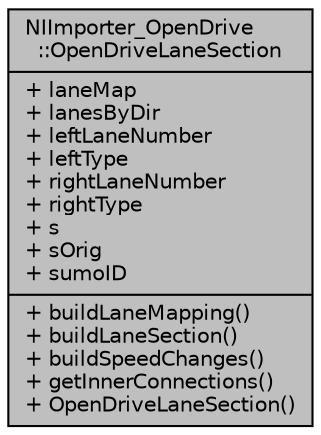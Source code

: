 digraph "NIImporter_OpenDrive::OpenDriveLaneSection"
{
  edge [fontname="Helvetica",fontsize="10",labelfontname="Helvetica",labelfontsize="10"];
  node [fontname="Helvetica",fontsize="10",shape=record];
  Node1 [label="{NIImporter_OpenDrive\l::OpenDriveLaneSection\n|+ laneMap\l+ lanesByDir\l+ leftLaneNumber\l+ leftType\l+ rightLaneNumber\l+ rightType\l+ s\l+ sOrig\l+ sumoID\l|+ buildLaneMapping()\l+ buildLaneSection()\l+ buildSpeedChanges()\l+ getInnerConnections()\l+ OpenDriveLaneSection()\l}",height=0.2,width=0.4,color="black", fillcolor="grey75", style="filled", fontcolor="black"];
}
